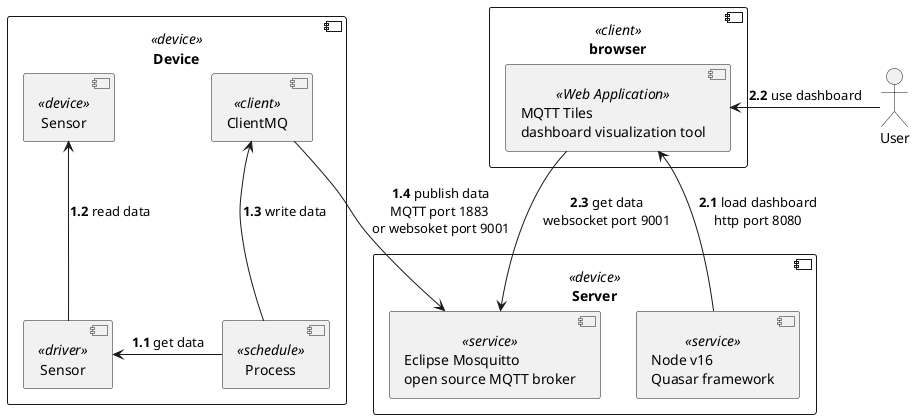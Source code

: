 @startuml

component Device <<device>> {
    component Sensor <<device>>
    component Process <<schedule>>
    component Driver as "Sensor" <<driver>>
    component ClientMQ <<client>>
}

Process -left-> Driver : **1.1** get data
Driver -up-> Sensor : **1.2** read data
Process -up-> ClientMQ : **1.3** write data

component Server <<device>> {
    component Queue as "Eclipse Mosquitto\nopen source MQTT broker" <<service>>
    component Tiles as "Node v16\nQuasar framework" <<service>>
}

ClientMQ --> Queue : **1.4** publish data\nMQTT port 1883 \nor websoket port 9001

component browser <<client>> {
    component TilesUI as "MQTT Tiles\ndashboard visualization tool" <<Web Application>>
}

Tiles -right-> TilesUI : **2.1** load dashboard\nhttp port 8080
TilesUI --> Queue : **2.3** get data\nwebsocket port 9001

actor User

TilesUI <-right- User : **2.2** use dashboard


@enduml

